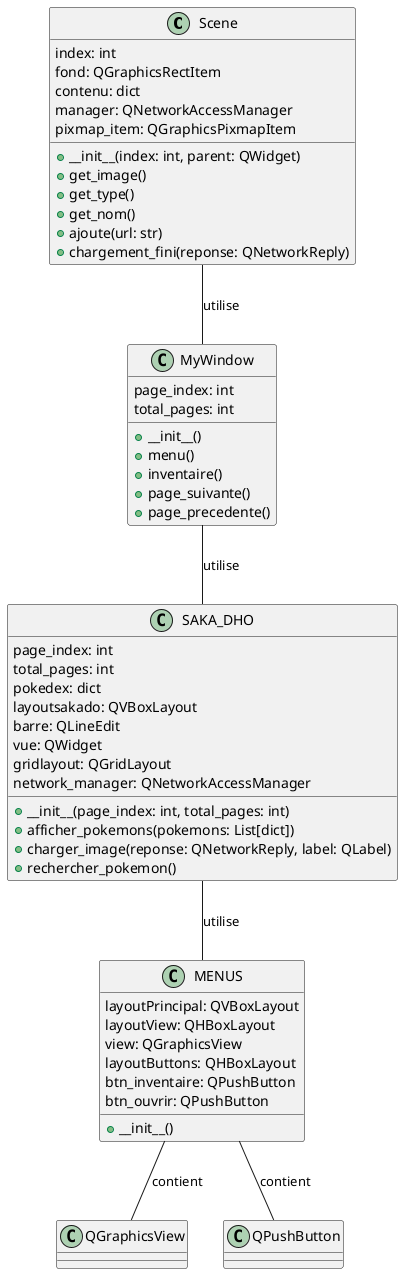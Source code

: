 @startuml plantuml

class Scene {
   index: int
   fond: QGraphicsRectItem
   contenu: dict
   manager: QNetworkAccessManager
   pixmap_item: QGraphicsPixmapItem
  + __init__(index: int, parent: QWidget)
  + get_image()
  + get_type()
  + get_nom()
  + ajoute(url: str)
  + chargement_fini(reponse: QNetworkReply)
}

class MyWindow {
   page_index: int
   total_pages: int
  + __init__()
  + menu()
  + inventaire()
  + page_suivante()
  + page_precedente()
}

class SAKA_DHO {
   page_index: int
   total_pages: int
   pokedex: dict
   layoutsakado: QVBoxLayout
   barre: QLineEdit
   vue: QWidget
   gridlayout: QGridLayout
   network_manager: QNetworkAccessManager
  + __init__(page_index: int, total_pages: int)
  + afficher_pokemons(pokemons: List[dict])
  + charger_image(reponse: QNetworkReply, label: QLabel)
  + rechercher_pokemon()
}

class MENUS {
   layoutPrincipal: QVBoxLayout
   layoutView: QHBoxLayout
   view: QGraphicsView
   layoutButtons: QHBoxLayout
   btn_inventaire: QPushButton
   btn_ouvrir: QPushButton
  + __init__()
}

Scene -- MyWindow : utilise
MyWindow -- SAKA_DHO : utilise
SAKA_DHO -- MENUS : utilise
MENUS -- QGraphicsView : contient
MENUS -- QPushButton : contient

@enduml
